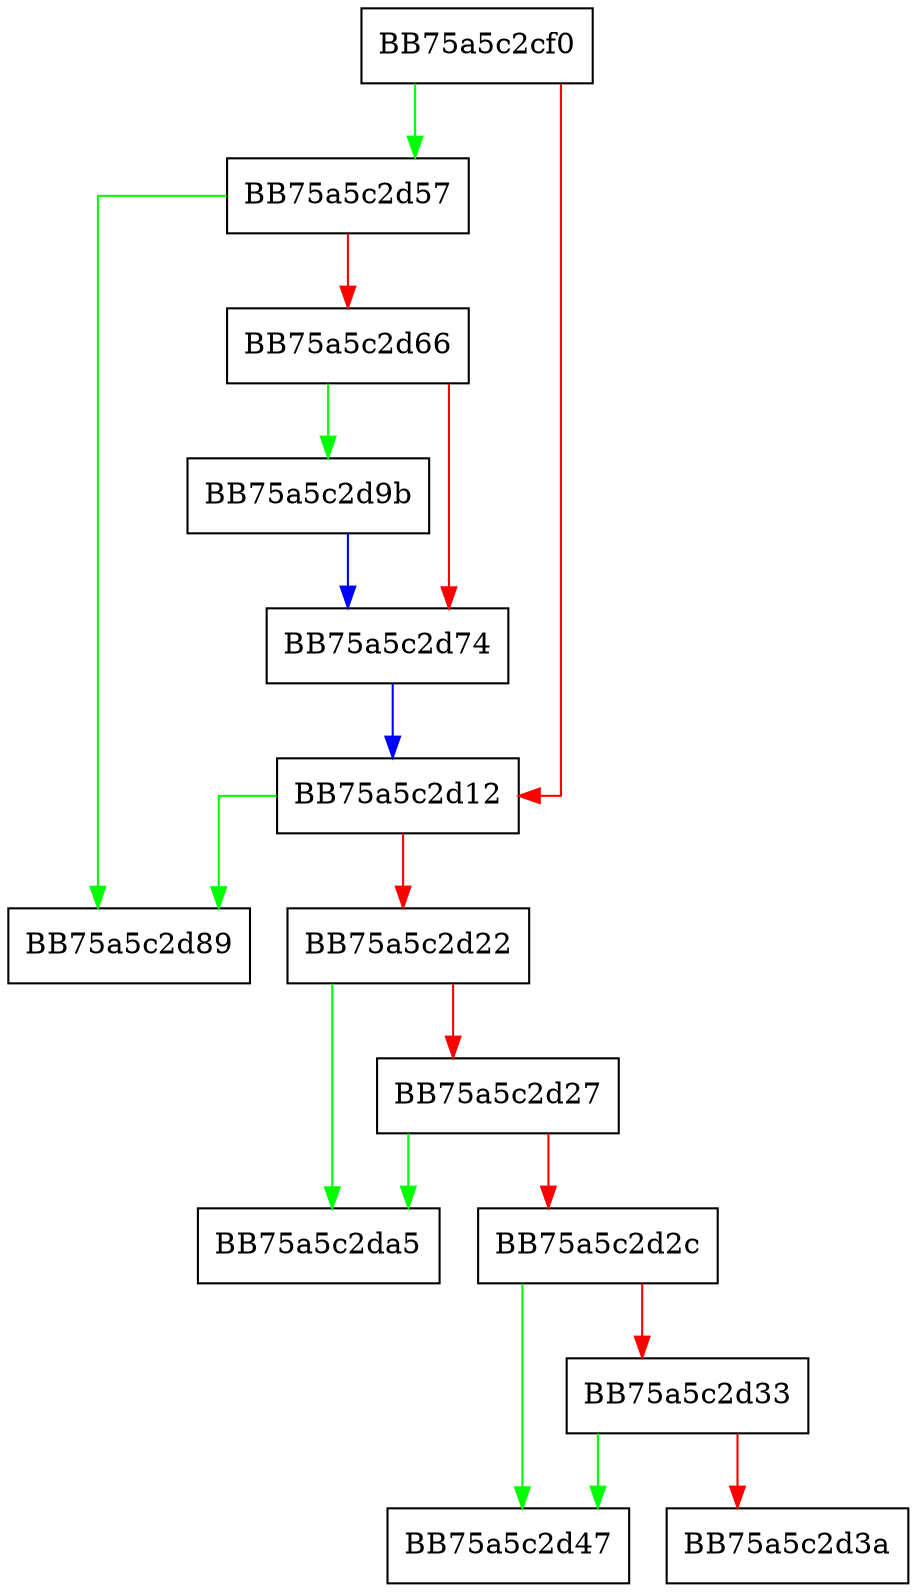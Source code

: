 digraph lua_mp_utf16to8 {
  node [shape="box"];
  graph [splines=ortho];
  BB75a5c2cf0 -> BB75a5c2d57 [color="green"];
  BB75a5c2cf0 -> BB75a5c2d12 [color="red"];
  BB75a5c2d12 -> BB75a5c2d89 [color="green"];
  BB75a5c2d12 -> BB75a5c2d22 [color="red"];
  BB75a5c2d22 -> BB75a5c2da5 [color="green"];
  BB75a5c2d22 -> BB75a5c2d27 [color="red"];
  BB75a5c2d27 -> BB75a5c2da5 [color="green"];
  BB75a5c2d27 -> BB75a5c2d2c [color="red"];
  BB75a5c2d2c -> BB75a5c2d47 [color="green"];
  BB75a5c2d2c -> BB75a5c2d33 [color="red"];
  BB75a5c2d33 -> BB75a5c2d47 [color="green"];
  BB75a5c2d33 -> BB75a5c2d3a [color="red"];
  BB75a5c2d57 -> BB75a5c2d89 [color="green"];
  BB75a5c2d57 -> BB75a5c2d66 [color="red"];
  BB75a5c2d66 -> BB75a5c2d9b [color="green"];
  BB75a5c2d66 -> BB75a5c2d74 [color="red"];
  BB75a5c2d74 -> BB75a5c2d12 [color="blue"];
  BB75a5c2d9b -> BB75a5c2d74 [color="blue"];
}